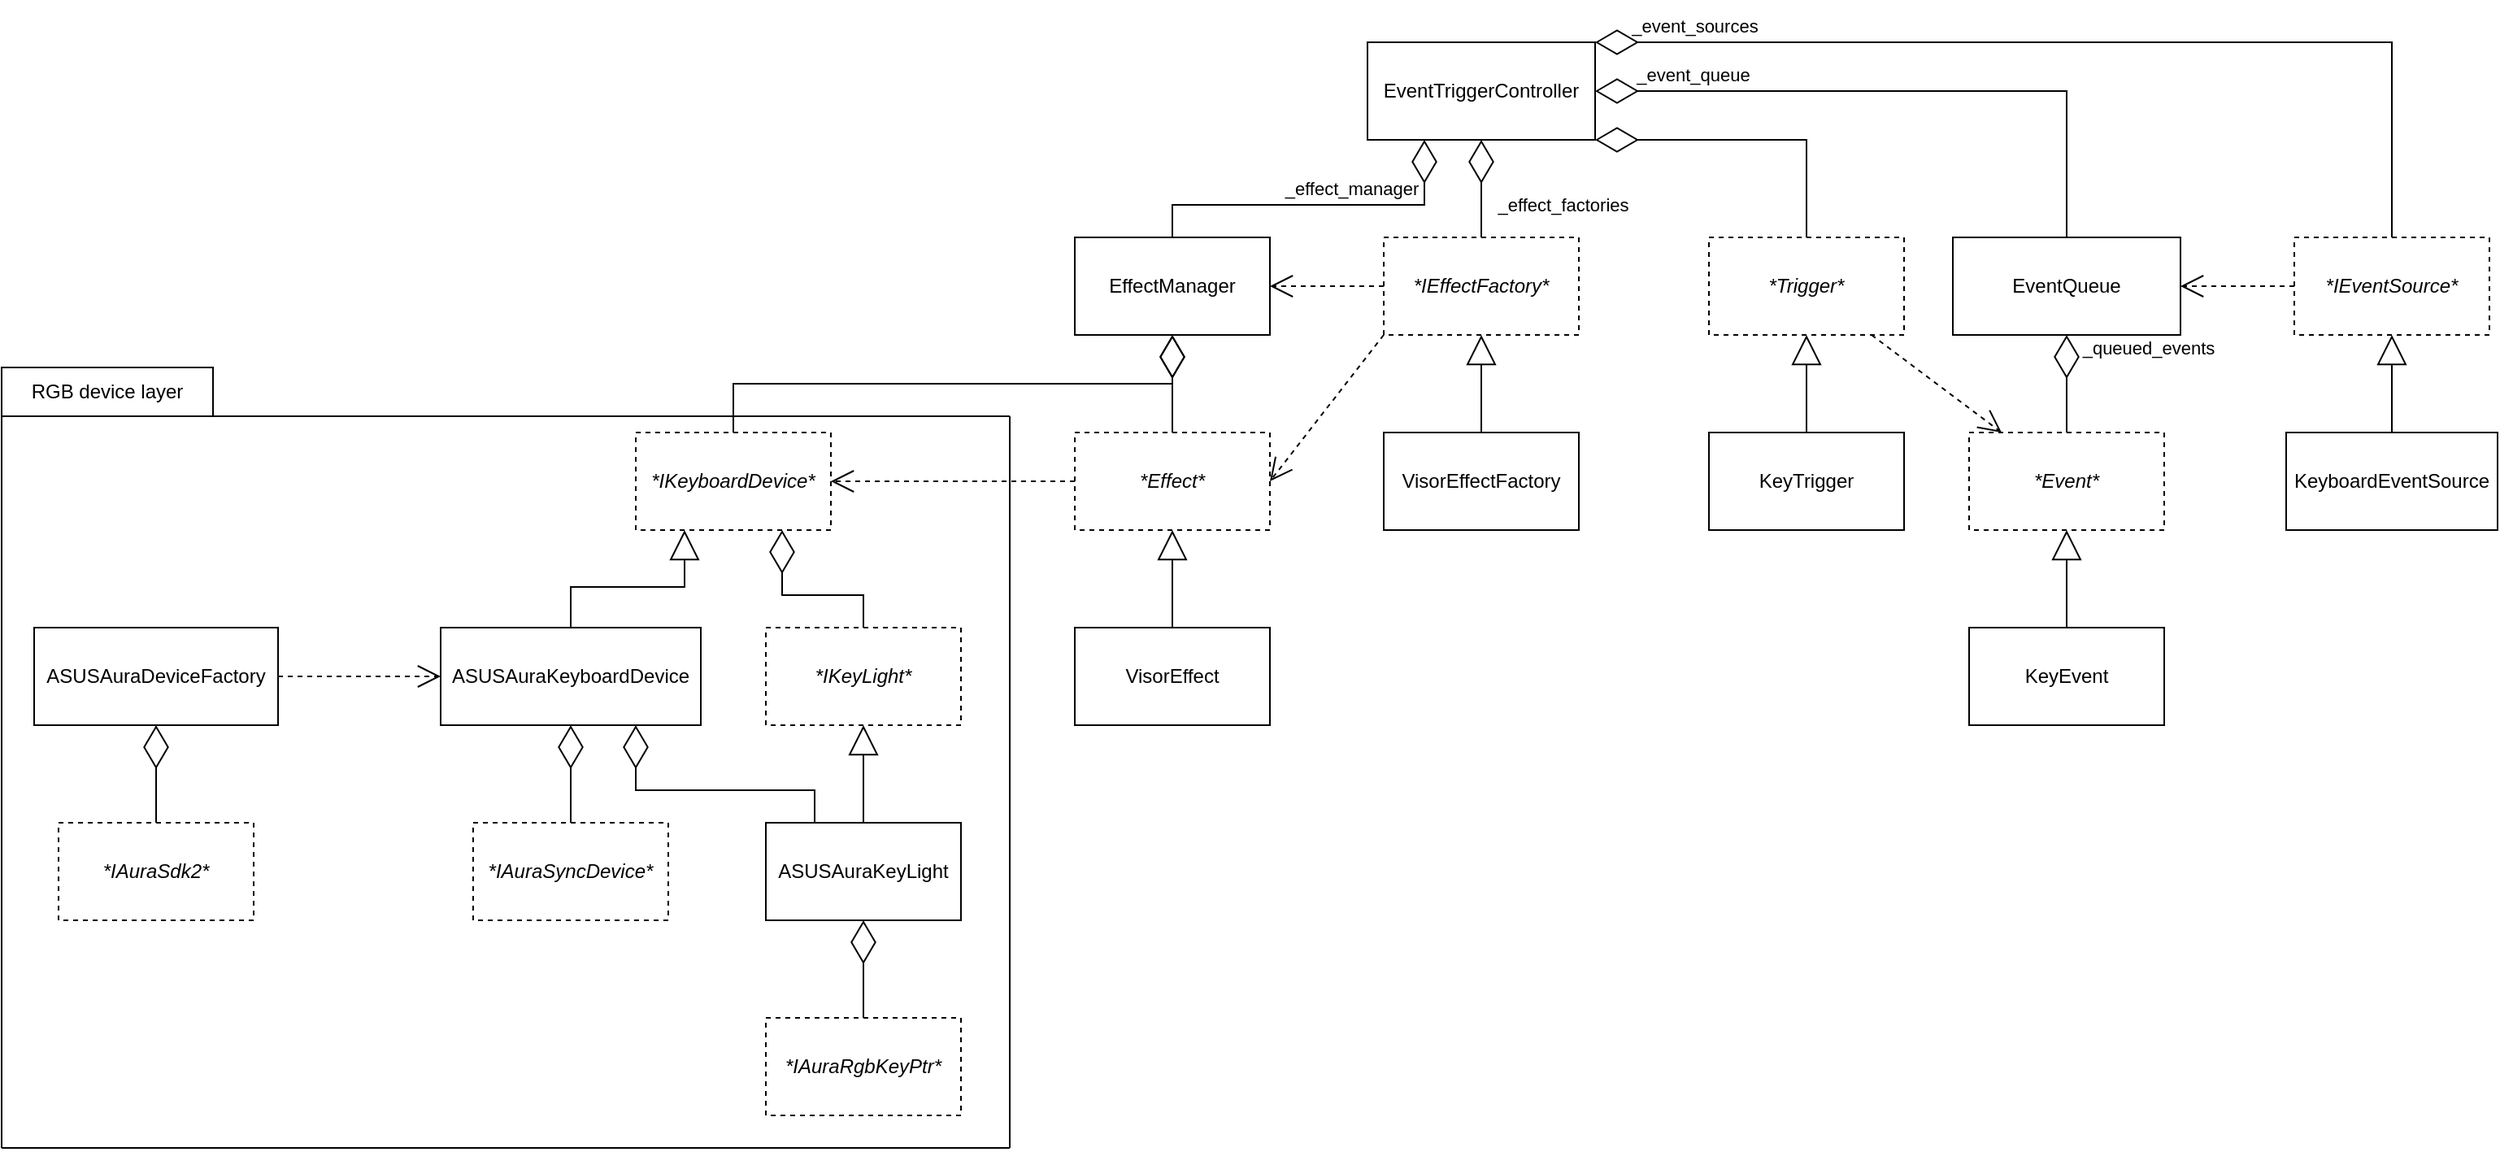 <mxfile>
    <diagram id="AueIipxXDHRNgY1_ofu0" name="Page-1">
        <mxGraphModel dx="2700" dy="1333" grid="1" gridSize="10" guides="1" tooltips="1" connect="1" arrows="1" fold="1" page="1" pageScale="1" pageWidth="827" pageHeight="1169" background="none" math="0" shadow="0">
            <root>
                <mxCell id="0"/>
                <mxCell id="1" parent="0"/>
                <mxCell id="3rFI3ZTtA5eLDSJeGrYG-3" style="edgeStyle=orthogonalEdgeStyle;rounded=0;orthogonalLoop=1;jettySize=auto;html=1;entryX=0.5;entryY=0;entryDx=0;entryDy=0;endArrow=none;endFill=0;startArrow=block;startFill=0;startSize=16;exitX=0.25;exitY=1;exitDx=0;exitDy=0;" parent="1" source="3rFI3ZTtA5eLDSJeGrYG-1" target="3rFI3ZTtA5eLDSJeGrYG-2" edge="1">
                    <mxGeometry relative="1" as="geometry"/>
                </mxCell>
                <mxCell id="3rFI3ZTtA5eLDSJeGrYG-13" style="edgeStyle=orthogonalEdgeStyle;rounded=0;orthogonalLoop=1;jettySize=auto;html=1;entryX=0.5;entryY=0;entryDx=0;entryDy=0;startArrow=diamondThin;startFill=0;endArrow=none;endFill=0;startSize=24;endSize=12;exitX=0.75;exitY=1;exitDx=0;exitDy=0;" parent="1" source="3rFI3ZTtA5eLDSJeGrYG-1" target="3rFI3ZTtA5eLDSJeGrYG-12" edge="1">
                    <mxGeometry relative="1" as="geometry"/>
                </mxCell>
                <mxCell id="3rFI3ZTtA5eLDSJeGrYG-1" value="*IKeyboardDevice*" style="rounded=0;whiteSpace=wrap;html=1;dashed=1;fontStyle=2" parent="1" vertex="1">
                    <mxGeometry x="330" y="360" width="120" height="60" as="geometry"/>
                </mxCell>
                <mxCell id="3rFI3ZTtA5eLDSJeGrYG-10" style="edgeStyle=orthogonalEdgeStyle;rounded=0;orthogonalLoop=1;jettySize=auto;html=1;entryX=0.5;entryY=0;entryDx=0;entryDy=0;startArrow=diamondThin;startFill=0;endArrow=none;endFill=0;startSize=24;endSize=12;" parent="1" source="3rFI3ZTtA5eLDSJeGrYG-2" target="3rFI3ZTtA5eLDSJeGrYG-9" edge="1">
                    <mxGeometry relative="1" as="geometry"/>
                </mxCell>
                <mxCell id="3rFI3ZTtA5eLDSJeGrYG-29" style="edgeStyle=orthogonalEdgeStyle;rounded=0;jumpStyle=none;orthogonalLoop=1;jettySize=auto;html=1;exitX=0.75;exitY=1;exitDx=0;exitDy=0;entryX=0.25;entryY=0;entryDx=0;entryDy=0;startArrow=diamondThin;startFill=0;endArrow=none;endFill=0;startSize=24;endSize=12;" parent="1" source="3rFI3ZTtA5eLDSJeGrYG-2" target="3rFI3ZTtA5eLDSJeGrYG-14" edge="1">
                    <mxGeometry relative="1" as="geometry"/>
                </mxCell>
                <mxCell id="3rFI3ZTtA5eLDSJeGrYG-2" value="ASUSAuraKeyboardDevice" style="rounded=0;whiteSpace=wrap;html=1;align=center;" parent="1" vertex="1">
                    <mxGeometry x="210" y="480" width="160" height="60" as="geometry"/>
                </mxCell>
                <mxCell id="3rFI3ZTtA5eLDSJeGrYG-5" style="edgeStyle=orthogonalEdgeStyle;rounded=0;orthogonalLoop=1;jettySize=auto;html=1;exitX=1;exitY=0.5;exitDx=0;exitDy=0;entryX=0;entryY=0.5;entryDx=0;entryDy=0;startArrow=none;startFill=0;endArrow=open;endFill=0;startSize=16;dashed=1;endSize=12;" parent="1" source="3rFI3ZTtA5eLDSJeGrYG-4" target="3rFI3ZTtA5eLDSJeGrYG-2" edge="1">
                    <mxGeometry relative="1" as="geometry"/>
                </mxCell>
                <mxCell id="3rFI3ZTtA5eLDSJeGrYG-7" style="edgeStyle=orthogonalEdgeStyle;rounded=0;orthogonalLoop=1;jettySize=auto;html=1;entryX=0.5;entryY=0;entryDx=0;entryDy=0;startArrow=diamondThin;startFill=0;endArrow=none;endFill=0;startSize=24;endSize=12;" parent="1" source="3rFI3ZTtA5eLDSJeGrYG-4" target="3rFI3ZTtA5eLDSJeGrYG-6" edge="1">
                    <mxGeometry relative="1" as="geometry"/>
                </mxCell>
                <mxCell id="3rFI3ZTtA5eLDSJeGrYG-4" value="ASUSAuraDeviceFactory" style="rounded=0;whiteSpace=wrap;html=1;" parent="1" vertex="1">
                    <mxGeometry x="-40" y="480" width="150" height="60" as="geometry"/>
                </mxCell>
                <mxCell id="3rFI3ZTtA5eLDSJeGrYG-6" value="*IAuraSdk2*" style="rounded=0;whiteSpace=wrap;html=1;dashed=1;fontStyle=2" parent="1" vertex="1">
                    <mxGeometry x="-25" y="600" width="120" height="60" as="geometry"/>
                </mxCell>
                <mxCell id="3rFI3ZTtA5eLDSJeGrYG-9" value="*IAuraSyncDevice*" style="rounded=0;whiteSpace=wrap;html=1;dashed=1;fontStyle=2" parent="1" vertex="1">
                    <mxGeometry x="230" y="600" width="120" height="60" as="geometry"/>
                </mxCell>
                <mxCell id="3rFI3ZTtA5eLDSJeGrYG-15" style="edgeStyle=orthogonalEdgeStyle;rounded=0;orthogonalLoop=1;jettySize=auto;html=1;entryX=0.5;entryY=0;entryDx=0;entryDy=0;startArrow=block;startFill=0;endArrow=none;endFill=0;startSize=16;endSize=12;" parent="1" source="3rFI3ZTtA5eLDSJeGrYG-12" target="3rFI3ZTtA5eLDSJeGrYG-14" edge="1">
                    <mxGeometry relative="1" as="geometry"/>
                </mxCell>
                <mxCell id="3rFI3ZTtA5eLDSJeGrYG-12" value="*IKeyLight*" style="rounded=0;whiteSpace=wrap;html=1;dashed=1;fontStyle=2" parent="1" vertex="1">
                    <mxGeometry x="410" y="480" width="120" height="60" as="geometry"/>
                </mxCell>
                <mxCell id="3rFI3ZTtA5eLDSJeGrYG-16" style="edgeStyle=orthogonalEdgeStyle;rounded=0;orthogonalLoop=1;jettySize=auto;html=1;startArrow=diamondThin;startFill=0;endArrow=none;endFill=0;startSize=24;endSize=12;entryX=0.5;entryY=0;entryDx=0;entryDy=0;" parent="1" source="3rFI3ZTtA5eLDSJeGrYG-14" target="3rFI3ZTtA5eLDSJeGrYG-17" edge="1">
                    <mxGeometry relative="1" as="geometry">
                        <mxPoint x="470" y="830" as="targetPoint"/>
                    </mxGeometry>
                </mxCell>
                <mxCell id="3rFI3ZTtA5eLDSJeGrYG-14" value="ASUSAuraKeyLight" style="rounded=0;whiteSpace=wrap;html=1;" parent="1" vertex="1">
                    <mxGeometry x="410" y="600" width="120" height="60" as="geometry"/>
                </mxCell>
                <mxCell id="3rFI3ZTtA5eLDSJeGrYG-17" value="*IAuraRgbKeyPtr*" style="rounded=0;whiteSpace=wrap;html=1;dashed=1;fontStyle=2" parent="1" vertex="1">
                    <mxGeometry x="410" y="720" width="120" height="60" as="geometry"/>
                </mxCell>
                <mxCell id="3rFI3ZTtA5eLDSJeGrYG-24" style="edgeStyle=orthogonalEdgeStyle;rounded=0;jumpStyle=none;orthogonalLoop=1;jettySize=auto;html=1;entryX=1;entryY=0.5;entryDx=0;entryDy=0;dashed=1;startArrow=none;startFill=0;endArrow=open;endFill=0;startSize=24;endSize=12;" parent="1" source="3rFI3ZTtA5eLDSJeGrYG-21" target="3rFI3ZTtA5eLDSJeGrYG-1" edge="1">
                    <mxGeometry relative="1" as="geometry"/>
                </mxCell>
                <mxCell id="3rFI3ZTtA5eLDSJeGrYG-28" style="edgeStyle=orthogonalEdgeStyle;rounded=0;jumpStyle=none;orthogonalLoop=1;jettySize=auto;html=1;exitX=0.5;exitY=1;exitDx=0;exitDy=0;entryX=0.5;entryY=0;entryDx=0;entryDy=0;startArrow=block;startFill=0;endArrow=none;endFill=0;startSize=16;endSize=12;" parent="1" source="3rFI3ZTtA5eLDSJeGrYG-21" target="3rFI3ZTtA5eLDSJeGrYG-22" edge="1">
                    <mxGeometry relative="1" as="geometry"/>
                </mxCell>
                <mxCell id="3rFI3ZTtA5eLDSJeGrYG-21" value="*Effect*" style="rounded=0;whiteSpace=wrap;html=1;dashed=1;fontStyle=2;" parent="1" vertex="1">
                    <mxGeometry x="600" y="360" width="120" height="60" as="geometry"/>
                </mxCell>
                <mxCell id="3rFI3ZTtA5eLDSJeGrYG-22" value="VisorEffect" style="rounded=0;whiteSpace=wrap;html=1;" parent="1" vertex="1">
                    <mxGeometry x="600" y="480" width="120" height="60" as="geometry"/>
                </mxCell>
                <mxCell id="3rFI3ZTtA5eLDSJeGrYG-31" style="edgeStyle=orthogonalEdgeStyle;rounded=0;jumpStyle=none;orthogonalLoop=1;jettySize=auto;html=1;entryX=0.5;entryY=0;entryDx=0;entryDy=0;startArrow=diamondThin;startFill=0;endArrow=none;endFill=0;startSize=24;endSize=12;exitX=0.5;exitY=1;exitDx=0;exitDy=0;" parent="1" source="3rFI3ZTtA5eLDSJeGrYG-30" target="3rFI3ZTtA5eLDSJeGrYG-1" edge="1">
                    <mxGeometry relative="1" as="geometry">
                        <Array as="points">
                            <mxPoint x="660" y="330"/>
                            <mxPoint x="390" y="330"/>
                        </Array>
                    </mxGeometry>
                </mxCell>
                <mxCell id="3rFI3ZTtA5eLDSJeGrYG-32" style="edgeStyle=orthogonalEdgeStyle;rounded=0;jumpStyle=none;orthogonalLoop=1;jettySize=auto;html=1;exitX=0.5;exitY=1;exitDx=0;exitDy=0;entryX=0.5;entryY=0;entryDx=0;entryDy=0;startArrow=diamondThin;startFill=0;endArrow=none;endFill=0;startSize=24;endSize=12;" parent="1" source="3rFI3ZTtA5eLDSJeGrYG-30" target="3rFI3ZTtA5eLDSJeGrYG-21" edge="1">
                    <mxGeometry relative="1" as="geometry">
                        <Array as="points">
                            <mxPoint x="660" y="350"/>
                            <mxPoint x="660" y="350"/>
                        </Array>
                    </mxGeometry>
                </mxCell>
                <mxCell id="3rFI3ZTtA5eLDSJeGrYG-30" value="EffectManager" style="rounded=0;whiteSpace=wrap;html=1;" parent="1" vertex="1">
                    <mxGeometry x="600" y="240" width="120" height="60" as="geometry"/>
                </mxCell>
                <mxCell id="24" style="edgeStyle=orthogonalEdgeStyle;html=1;entryX=0.5;entryY=0;entryDx=0;entryDy=0;startArrow=diamondThin;startFill=0;endArrow=none;endFill=0;endSize=24;startSize=24;rounded=0;exitX=0.25;exitY=1;exitDx=0;exitDy=0;" parent="1" source="23" target="3rFI3ZTtA5eLDSJeGrYG-30" edge="1">
                    <mxGeometry relative="1" as="geometry">
                        <mxPoint x="850" y="100" as="sourcePoint"/>
                        <Array as="points">
                            <mxPoint x="815" y="220"/>
                            <mxPoint x="660" y="220"/>
                        </Array>
                    </mxGeometry>
                </mxCell>
                <mxCell id="45" value="_effect_manager" style="edgeLabel;html=1;align=center;verticalAlign=middle;resizable=0;points=[];" parent="24" vertex="1" connectable="0">
                    <mxGeometry x="-0.228" y="-2" relative="1" as="geometry">
                        <mxPoint x="-2" y="-8" as="offset"/>
                    </mxGeometry>
                </mxCell>
                <mxCell id="32" style="edgeStyle=orthogonalEdgeStyle;rounded=0;html=1;exitX=1;exitY=0;exitDx=0;exitDy=0;entryX=0.5;entryY=0;entryDx=0;entryDy=0;startArrow=diamondThin;startFill=0;endArrow=none;endFill=0;startSize=24;endSize=24;" parent="1" source="23" target="27" edge="1">
                    <mxGeometry relative="1" as="geometry">
                        <Array as="points">
                            <mxPoint x="1410" y="120"/>
                        </Array>
                    </mxGeometry>
                </mxCell>
                <mxCell id="43" value="_event_sources" style="edgeLabel;html=1;align=center;verticalAlign=middle;resizable=0;points=[];" parent="32" vertex="1" connectable="0">
                    <mxGeometry x="-0.78" relative="1" as="geometry">
                        <mxPoint x="-6" y="-10" as="offset"/>
                    </mxGeometry>
                </mxCell>
                <mxCell id="40" style="edgeStyle=orthogonalEdgeStyle;html=1;entryX=0.5;entryY=0;entryDx=0;entryDy=0;endArrow=none;endFill=0;startArrow=diamondThin;startFill=0;startSize=24;rounded=0;exitX=0.5;exitY=1;exitDx=0;exitDy=0;" parent="1" source="49" target="39" edge="1">
                    <mxGeometry relative="1" as="geometry">
                        <mxPoint x="1270" y="260" as="sourcePoint"/>
                    </mxGeometry>
                </mxCell>
                <mxCell id="44" value="_queued_events" style="edgeLabel;html=1;align=center;verticalAlign=middle;resizable=0;points=[];" parent="40" vertex="1" connectable="0">
                    <mxGeometry x="-0.535" y="-1" relative="1" as="geometry">
                        <mxPoint x="51" y="-6" as="offset"/>
                    </mxGeometry>
                </mxCell>
                <mxCell id="50" style="edgeStyle=orthogonalEdgeStyle;rounded=0;html=1;exitX=1;exitY=0.5;exitDx=0;exitDy=0;entryX=0.5;entryY=0;entryDx=0;entryDy=0;startArrow=diamondThin;startFill=0;endArrow=none;endFill=0;startSize=24;endSize=12;" parent="1" source="23" target="49" edge="1">
                    <mxGeometry relative="1" as="geometry"/>
                </mxCell>
                <mxCell id="51" value="_event_queue" style="edgeLabel;html=1;align=center;verticalAlign=middle;resizable=0;points=[];" parent="50" vertex="1" connectable="0">
                    <mxGeometry x="-0.405" y="1" relative="1" as="geometry">
                        <mxPoint x="-53" y="-9" as="offset"/>
                    </mxGeometry>
                </mxCell>
                <mxCell id="81" style="edgeStyle=orthogonalEdgeStyle;rounded=0;html=1;entryX=0.5;entryY=0;entryDx=0;entryDy=0;startArrow=diamondThin;startFill=0;endArrow=none;endFill=0;startSize=24;endSize=12;exitX=1;exitY=1;exitDx=0;exitDy=0;" parent="1" source="23" target="33" edge="1">
                    <mxGeometry relative="1" as="geometry">
                        <Array as="points">
                            <mxPoint x="1050" y="180"/>
                        </Array>
                    </mxGeometry>
                </mxCell>
                <mxCell id="82" value="_triggers" style="edgeLabel;html=1;align=center;verticalAlign=middle;resizable=0;points=[];" parent="81" vertex="1" connectable="0">
                    <mxGeometry x="0.681" y="-1" relative="1" as="geometry">
                        <mxPoint x="-165" y="-69" as="offset"/>
                    </mxGeometry>
                </mxCell>
                <mxCell id="92" style="edgeStyle=none;html=1;entryX=0.5;entryY=0;entryDx=0;entryDy=0;endArrow=none;endFill=0;startSize=24;endSize=16;startArrow=diamondThin;startFill=0;" parent="1" source="23" target="69" edge="1">
                    <mxGeometry relative="1" as="geometry"/>
                </mxCell>
                <mxCell id="93" value="_effect_factories" style="edgeLabel;html=1;align=center;verticalAlign=middle;resizable=0;points=[];" parent="92" vertex="1" connectable="0">
                    <mxGeometry x="0.467" relative="1" as="geometry">
                        <mxPoint x="50" y="-4" as="offset"/>
                    </mxGeometry>
                </mxCell>
                <mxCell id="23" value="EventTriggerController" style="rounded=0;whiteSpace=wrap;html=1;" parent="1" vertex="1">
                    <mxGeometry x="780" y="120" width="140" height="60" as="geometry"/>
                </mxCell>
                <mxCell id="41" style="edgeStyle=none;rounded=0;html=1;exitX=0;exitY=0.5;exitDx=0;exitDy=0;entryX=1;entryY=0.5;entryDx=0;entryDy=0;startArrow=none;startFill=0;endArrow=open;endFill=0;startSize=24;endSize=12;dashed=1;" parent="1" source="27" target="49" edge="1">
                    <mxGeometry relative="1" as="geometry"/>
                </mxCell>
                <mxCell id="27" value="*IEventSource*" style="rounded=0;whiteSpace=wrap;html=1;fontStyle=2;dashed=1;" parent="1" vertex="1">
                    <mxGeometry x="1350" y="240" width="120" height="60" as="geometry"/>
                </mxCell>
                <mxCell id="72" style="edgeStyle=none;rounded=0;html=1;dashed=1;startArrow=none;startFill=0;endArrow=open;endFill=0;startSize=24;endSize=12;" parent="1" source="33" target="39" edge="1">
                    <mxGeometry relative="1" as="geometry"/>
                </mxCell>
                <mxCell id="90" style="edgeStyle=orthogonalEdgeStyle;rounded=0;html=1;exitX=0.5;exitY=1;exitDx=0;exitDy=0;entryX=0.5;entryY=0;entryDx=0;entryDy=0;startArrow=block;startFill=0;endArrow=none;endFill=0;startSize=16;endSize=12;" parent="1" source="33" target="88" edge="1">
                    <mxGeometry relative="1" as="geometry"/>
                </mxCell>
                <mxCell id="33" value="*Trigger*" style="rounded=0;whiteSpace=wrap;html=1;dashed=1;fontStyle=2" parent="1" vertex="1">
                    <mxGeometry x="990" y="240" width="120" height="60" as="geometry"/>
                </mxCell>
                <mxCell id="39" value="*Event*" style="rounded=0;whiteSpace=wrap;html=1;fontStyle=2;dashed=1;" parent="1" vertex="1">
                    <mxGeometry x="1150" y="360" width="120" height="60" as="geometry"/>
                </mxCell>
                <mxCell id="49" value="EventQueue" style="rounded=0;whiteSpace=wrap;html=1;" parent="1" vertex="1">
                    <mxGeometry x="1140" y="240" width="140" height="60" as="geometry"/>
                </mxCell>
                <mxCell id="56" style="edgeStyle=none;rounded=0;html=1;entryX=0.5;entryY=1;entryDx=0;entryDy=0;startArrow=none;startFill=0;endArrow=block;endFill=0;startSize=24;endSize=16;" parent="1" source="54" target="39" edge="1">
                    <mxGeometry relative="1" as="geometry"/>
                </mxCell>
                <mxCell id="54" value="KeyEvent" style="rounded=0;whiteSpace=wrap;html=1;" parent="1" vertex="1">
                    <mxGeometry x="1150" y="480" width="120" height="60" as="geometry"/>
                </mxCell>
                <mxCell id="59" style="edgeStyle=none;rounded=0;html=1;exitX=0.5;exitY=0;exitDx=0;exitDy=0;entryX=0.5;entryY=1;entryDx=0;entryDy=0;startArrow=none;startFill=0;endArrow=block;endFill=0;startSize=24;endSize=16;" parent="1" source="57" target="27" edge="1">
                    <mxGeometry relative="1" as="geometry"/>
                </mxCell>
                <mxCell id="57" value="KeyboardEventSource" style="rounded=0;whiteSpace=wrap;html=1;" parent="1" vertex="1">
                    <mxGeometry x="1345" y="360" width="130" height="60" as="geometry"/>
                </mxCell>
                <mxCell id="62" value="" style="endArrow=none;html=1;startSize=24;endSize=12;startArrow=none;startFill=0;" parent="1" edge="1">
                    <mxGeometry width="50" height="50" relative="1" as="geometry">
                        <mxPoint x="-60" y="800" as="sourcePoint"/>
                        <mxPoint x="-60" y="350" as="targetPoint"/>
                    </mxGeometry>
                </mxCell>
                <mxCell id="63" value="" style="endArrow=none;html=1;startSize=24;endSize=12;" parent="1" edge="1">
                    <mxGeometry width="50" height="50" relative="1" as="geometry">
                        <mxPoint x="-60" y="800" as="sourcePoint"/>
                        <mxPoint x="560" y="800" as="targetPoint"/>
                    </mxGeometry>
                </mxCell>
                <mxCell id="64" value="" style="endArrow=none;html=1;startSize=24;endSize=12;" parent="1" edge="1">
                    <mxGeometry width="50" height="50" relative="1" as="geometry">
                        <mxPoint x="-60" y="350" as="sourcePoint"/>
                        <mxPoint x="560" y="350" as="targetPoint"/>
                    </mxGeometry>
                </mxCell>
                <mxCell id="65" value="" style="endArrow=none;html=1;startSize=24;endSize=12;" parent="1" edge="1">
                    <mxGeometry width="50" height="50" relative="1" as="geometry">
                        <mxPoint x="560" y="350" as="sourcePoint"/>
                        <mxPoint x="560" y="800" as="targetPoint"/>
                    </mxGeometry>
                </mxCell>
                <mxCell id="66" value="RGB device layer" style="rounded=0;whiteSpace=wrap;html=1;" parent="1" vertex="1">
                    <mxGeometry x="-60" y="320" width="130" height="30" as="geometry"/>
                </mxCell>
                <mxCell id="71" style="edgeStyle=none;rounded=0;html=1;entryX=1;entryY=0.5;entryDx=0;entryDy=0;dashed=1;startArrow=none;startFill=0;endArrow=open;endFill=0;startSize=24;endSize=12;" parent="1" source="69" target="3rFI3ZTtA5eLDSJeGrYG-30" edge="1">
                    <mxGeometry relative="1" as="geometry"/>
                </mxCell>
                <mxCell id="113" style="edgeStyle=none;html=1;exitX=0;exitY=1;exitDx=0;exitDy=0;entryX=1;entryY=0.5;entryDx=0;entryDy=0;dashed=1;startArrow=none;startFill=0;endArrow=open;endFill=0;endSize=12;" edge="1" parent="1" source="69" target="3rFI3ZTtA5eLDSJeGrYG-21">
                    <mxGeometry relative="1" as="geometry"/>
                </mxCell>
                <mxCell id="69" value="*IEffectFactory*" style="rounded=0;whiteSpace=wrap;html=1;dashed=1;fontStyle=2" parent="1" vertex="1">
                    <mxGeometry x="790" y="240" width="120" height="60" as="geometry"/>
                </mxCell>
                <mxCell id="91" style="edgeStyle=none;html=1;entryX=0.5;entryY=1;entryDx=0;entryDy=0;endArrow=block;endFill=0;startSize=12;endSize=16;" parent="1" source="85" target="69" edge="1">
                    <mxGeometry relative="1" as="geometry"/>
                </mxCell>
                <mxCell id="85" value="VisorEffectFactory" style="rounded=0;whiteSpace=wrap;html=1;" parent="1" vertex="1">
                    <mxGeometry x="790" y="360" width="120" height="60" as="geometry"/>
                </mxCell>
                <mxCell id="88" value="KeyTrigger" style="rounded=0;whiteSpace=wrap;html=1;" parent="1" vertex="1">
                    <mxGeometry x="990" y="360" width="120" height="60" as="geometry"/>
                </mxCell>
            </root>
        </mxGraphModel>
    </diagram>
</mxfile>